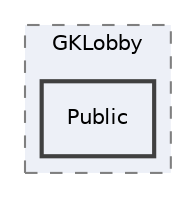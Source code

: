 digraph "Source/GKLobby/Public"
{
 // LATEX_PDF_SIZE
  edge [fontname="Helvetica",fontsize="10",labelfontname="Helvetica",labelfontsize="10"];
  node [fontname="Helvetica",fontsize="10",shape=record];
  compound=true
  subgraph clusterdir_a2e23865fbbc16961f2deafe3b7b58dc {
    graph [ bgcolor="#edf0f7", pencolor="grey50", style="filled,dashed,", label="GKLobby", fontname="Helvetica", fontsize="10", URL="dir_a2e23865fbbc16961f2deafe3b7b58dc.html"]
  dir_084fab4624fd1cce7e0af9590df390db [shape=box, label="Public", style="filled,bold,", fillcolor="#edf0f7", color="grey25", URL="dir_084fab4624fd1cce7e0af9590df390db.html"];
  }
}
